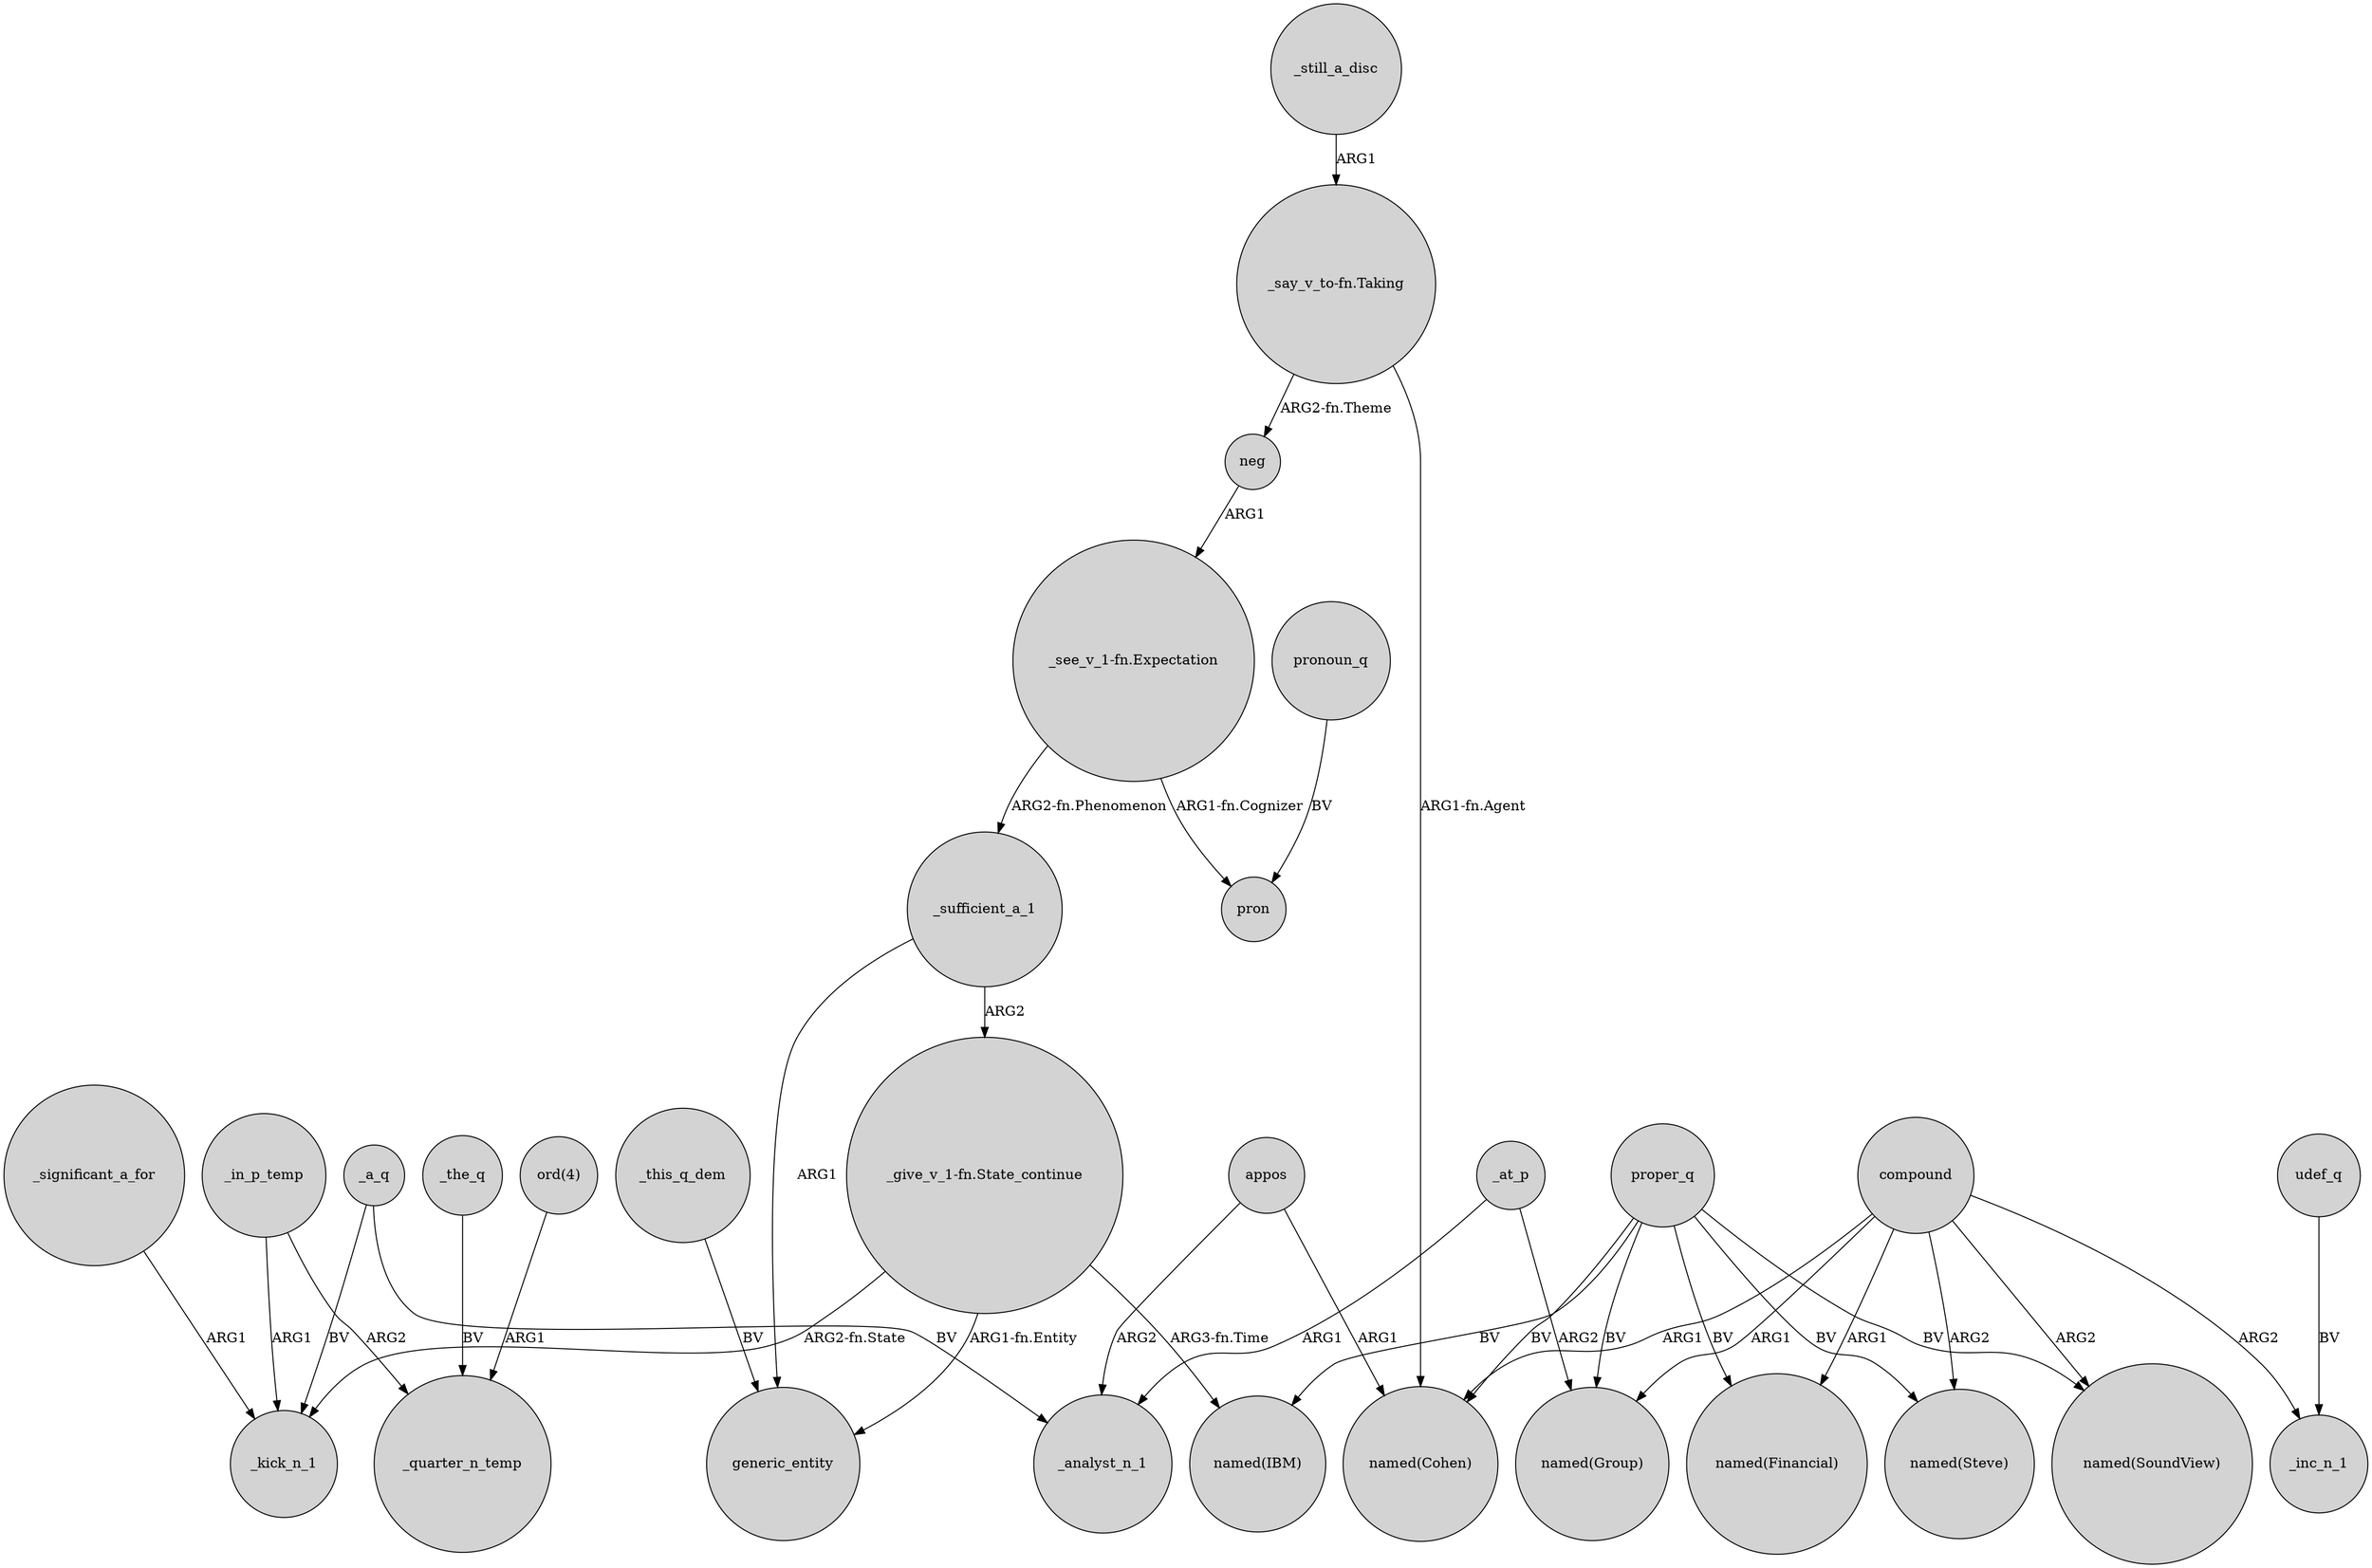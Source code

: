digraph {
	node [shape=circle style=filled]
	compound -> "named(SoundView)" [label=ARG2]
	_in_p_temp -> _quarter_n_temp [label=ARG2]
	_sufficient_a_1 -> "_give_v_1-fn.State_continue" [label=ARG2]
	"_give_v_1-fn.State_continue" -> generic_entity [label="ARG1-fn.Entity"]
	compound -> "named(Group)" [label=ARG1]
	_the_q -> _quarter_n_temp [label=BV]
	proper_q -> "named(SoundView)" [label=BV]
	proper_q -> "named(IBM)" [label=BV]
	compound -> "named(Steve)" [label=ARG2]
	"_say_v_to-fn.Taking" -> neg [label="ARG2-fn.Theme"]
	proper_q -> "named(Group)" [label=BV]
	_a_q -> _analyst_n_1 [label=BV]
	pronoun_q -> pron [label=BV]
	udef_q -> _inc_n_1 [label=BV]
	_at_p -> _analyst_n_1 [label=ARG1]
	_this_q_dem -> generic_entity [label=BV]
	compound -> _inc_n_1 [label=ARG2]
	appos -> _analyst_n_1 [label=ARG2]
	_significant_a_for -> _kick_n_1 [label=ARG1]
	neg -> "_see_v_1-fn.Expectation" [label=ARG1]
	"_see_v_1-fn.Expectation" -> _sufficient_a_1 [label="ARG2-fn.Phenomenon"]
	_in_p_temp -> _kick_n_1 [label=ARG1]
	proper_q -> "named(Steve)" [label=BV]
	_at_p -> "named(Group)" [label=ARG2]
	appos -> "named(Cohen)" [label=ARG1]
	proper_q -> "named(Financial)" [label=BV]
	proper_q -> "named(Cohen)" [label=BV]
	_still_a_disc -> "_say_v_to-fn.Taking" [label=ARG1]
	_a_q -> _kick_n_1 [label=BV]
	"ord(4)" -> _quarter_n_temp [label=ARG1]
	"_see_v_1-fn.Expectation" -> pron [label="ARG1-fn.Cognizer"]
	"_give_v_1-fn.State_continue" -> "named(IBM)" [label="ARG3-fn.Time"]
	compound -> "named(Cohen)" [label=ARG1]
	compound -> "named(Financial)" [label=ARG1]
	"_say_v_to-fn.Taking" -> "named(Cohen)" [label="ARG1-fn.Agent"]
	_sufficient_a_1 -> generic_entity [label=ARG1]
	"_give_v_1-fn.State_continue" -> _kick_n_1 [label="ARG2-fn.State"]
}
